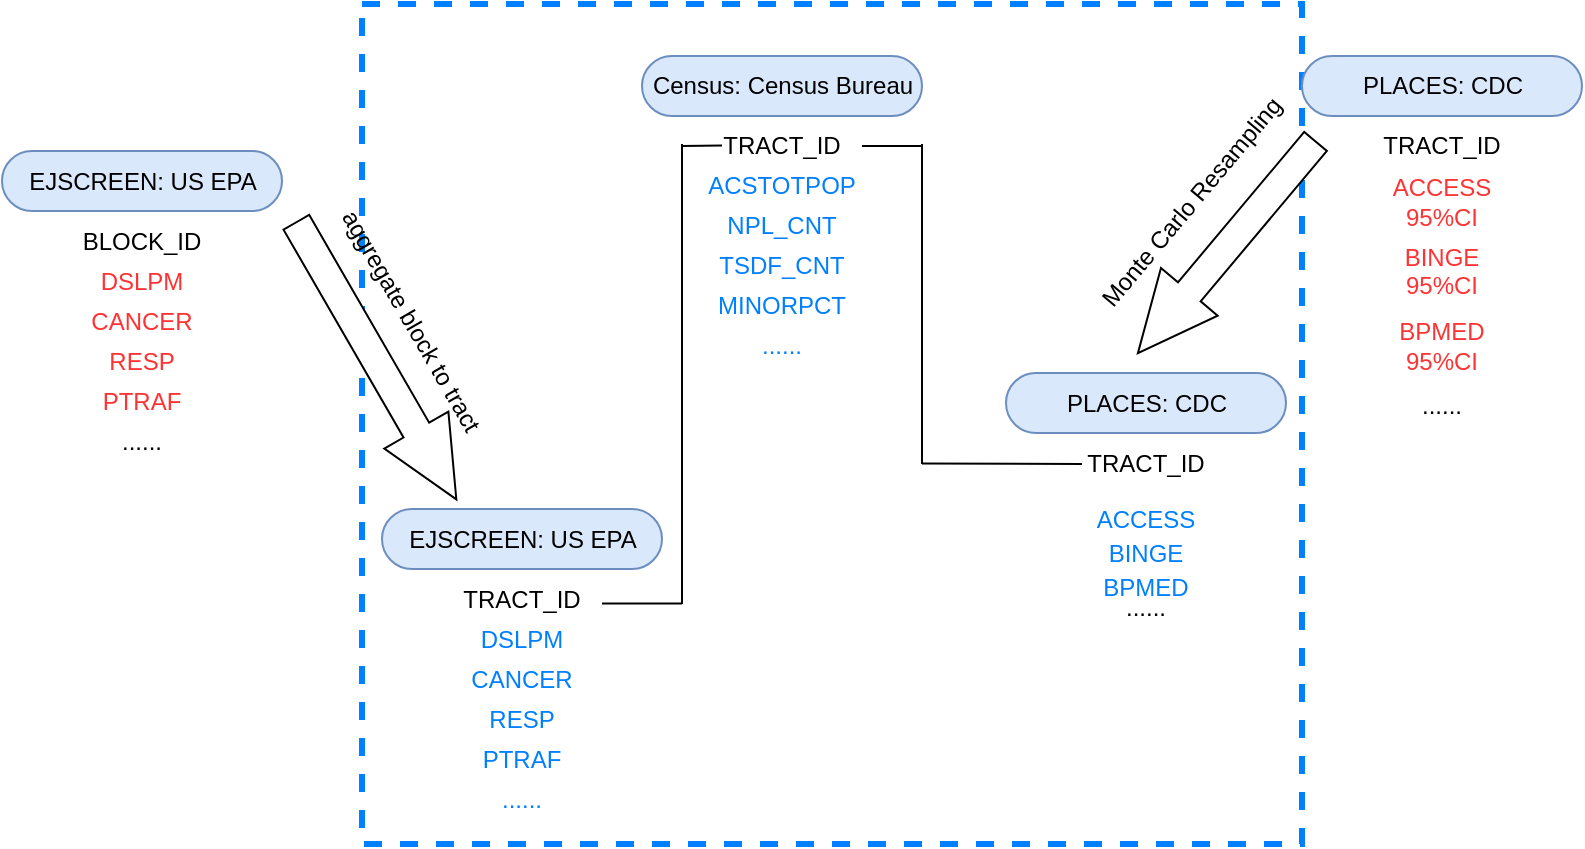 <mxfile version="13.7.9" type="device"><diagram id="LiuTisk163ZEXsbo_X7x" name="Page-1"><mxGraphModel dx="983" dy="1693" grid="1" gridSize="10" guides="1" tooltips="1" connect="1" arrows="1" fold="1" page="1" pageScale="1" pageWidth="850" pageHeight="1100" math="0" shadow="0"><root><mxCell id="0"/><mxCell id="1" parent="0"/><mxCell id="3xpBMIjgypLLTfoVxZDM-65" value="" style="rounded=0;whiteSpace=wrap;html=1;glass=0;fontColor=#007FFF;strokeColor=#007FFF;strokeWidth=3;dashed=1;" vertex="1" parent="1"><mxGeometry x="230" width="470" height="420" as="geometry"/></mxCell><mxCell id="3xpBMIjgypLLTfoVxZDM-5" value="DSLPM" style="text;html=1;strokeColor=none;fillColor=none;align=center;verticalAlign=middle;whiteSpace=wrap;rounded=0;fontColor=#FF3333;" vertex="1" parent="1"><mxGeometry x="100" y="128.5" width="40" height="20" as="geometry"/></mxCell><mxCell id="3xpBMIjgypLLTfoVxZDM-6" value="CANCER" style="text;html=1;strokeColor=none;fillColor=none;align=center;verticalAlign=middle;whiteSpace=wrap;rounded=0;fontColor=#FF3333;" vertex="1" parent="1"><mxGeometry x="100" y="148.5" width="40" height="20" as="geometry"/></mxCell><mxCell id="3xpBMIjgypLLTfoVxZDM-7" value="RESP" style="text;html=1;strokeColor=none;fillColor=none;align=center;verticalAlign=middle;whiteSpace=wrap;rounded=0;fontColor=#FF3333;" vertex="1" parent="1"><mxGeometry x="100" y="168.5" width="40" height="20" as="geometry"/></mxCell><mxCell id="3xpBMIjgypLLTfoVxZDM-8" value="PTRAF" style="text;html=1;strokeColor=none;fillColor=none;align=center;verticalAlign=middle;whiteSpace=wrap;rounded=0;fontColor=#FF3333;" vertex="1" parent="1"><mxGeometry x="100" y="188.5" width="40" height="20" as="geometry"/></mxCell><mxCell id="3xpBMIjgypLLTfoVxZDM-9" value="......" style="text;html=1;strokeColor=none;fillColor=none;align=center;verticalAlign=middle;whiteSpace=wrap;rounded=0;" vertex="1" parent="1"><mxGeometry x="100" y="208.5" width="40" height="20" as="geometry"/></mxCell><mxCell id="3xpBMIjgypLLTfoVxZDM-13" value="ACSTOTPOP" style="text;html=1;strokeColor=none;fillColor=none;align=center;verticalAlign=middle;whiteSpace=wrap;rounded=0;fontColor=#007FFF;" vertex="1" parent="1"><mxGeometry x="420" y="81" width="40" height="20" as="geometry"/></mxCell><mxCell id="3xpBMIjgypLLTfoVxZDM-14" value="NPL_CNT" style="text;html=1;strokeColor=none;fillColor=none;align=center;verticalAlign=middle;whiteSpace=wrap;rounded=0;fontColor=#007FFF;" vertex="1" parent="1"><mxGeometry x="420" y="101" width="40" height="20" as="geometry"/></mxCell><mxCell id="3xpBMIjgypLLTfoVxZDM-15" value="TSDF_CNT" style="text;html=1;strokeColor=none;fillColor=none;align=center;verticalAlign=middle;whiteSpace=wrap;rounded=0;fontColor=#007FFF;" vertex="1" parent="1"><mxGeometry x="420" y="121" width="40" height="20" as="geometry"/></mxCell><mxCell id="3xpBMIjgypLLTfoVxZDM-16" value="MINORPCT" style="text;html=1;strokeColor=none;fillColor=none;align=center;verticalAlign=middle;whiteSpace=wrap;rounded=0;fontColor=#007FFF;" vertex="1" parent="1"><mxGeometry x="420" y="141" width="40" height="20" as="geometry"/></mxCell><mxCell id="3xpBMIjgypLLTfoVxZDM-17" value="......" style="text;html=1;strokeColor=none;fillColor=none;align=center;verticalAlign=middle;whiteSpace=wrap;rounded=0;fontColor=#007FFF;" vertex="1" parent="1"><mxGeometry x="420" y="161" width="40" height="20" as="geometry"/></mxCell><mxCell id="3xpBMIjgypLLTfoVxZDM-21" value="ACCESS 95%CI" style="text;html=1;strokeColor=none;fillColor=none;align=center;verticalAlign=middle;whiteSpace=wrap;rounded=0;glass=1;fontColor=#FF3333;" vertex="1" parent="1"><mxGeometry x="750" y="89" width="40" height="20" as="geometry"/></mxCell><mxCell id="3xpBMIjgypLLTfoVxZDM-22" value="BINGE 95%CI&lt;br&gt;&amp;nbsp;" style="text;html=1;strokeColor=none;fillColor=none;align=center;verticalAlign=middle;whiteSpace=wrap;rounded=0;glass=1;fontColor=#FF3333;" vertex="1" parent="1"><mxGeometry x="750" y="131" width="40" height="20" as="geometry"/></mxCell><mxCell id="3xpBMIjgypLLTfoVxZDM-23" value="BPMED&lt;br&gt;95%CI" style="text;html=1;strokeColor=none;fillColor=none;align=center;verticalAlign=middle;whiteSpace=wrap;rounded=0;glass=1;fontColor=#FF3333;" vertex="1" parent="1"><mxGeometry x="750" y="161" width="40" height="20" as="geometry"/></mxCell><mxCell id="3xpBMIjgypLLTfoVxZDM-25" value="......" style="text;html=1;strokeColor=none;fillColor=none;align=center;verticalAlign=middle;whiteSpace=wrap;rounded=0;glass=1;" vertex="1" parent="1"><mxGeometry x="750" y="191" width="40" height="20" as="geometry"/></mxCell><mxCell id="3xpBMIjgypLLTfoVxZDM-27" value="TRACT_ID" style="text;html=1;strokeColor=none;fillColor=none;align=center;verticalAlign=middle;whiteSpace=wrap;rounded=0;glass=1;" vertex="1" parent="1"><mxGeometry x="750" y="61" width="40" height="20" as="geometry"/></mxCell><mxCell id="3xpBMIjgypLLTfoVxZDM-28" value="TRACT_ID" style="text;html=1;strokeColor=none;fillColor=none;align=center;verticalAlign=middle;whiteSpace=wrap;rounded=0;glass=1;" vertex="1" parent="1"><mxGeometry x="420" y="61" width="40" height="20" as="geometry"/></mxCell><mxCell id="3xpBMIjgypLLTfoVxZDM-29" value="BLOCK_ID" style="text;html=1;strokeColor=none;fillColor=none;align=center;verticalAlign=middle;whiteSpace=wrap;rounded=0;glass=1;" vertex="1" parent="1"><mxGeometry x="100" y="108.5" width="40" height="20" as="geometry"/></mxCell><mxCell id="3xpBMIjgypLLTfoVxZDM-30" value="&lt;span style=&quot;text-align: left&quot;&gt;EJSCREEN: US EPA&lt;/span&gt;" style="html=1;dashed=0;whitespace=wrap;shape=mxgraph.dfd.start;glass=1;fillColor=#dae8fc;strokeColor=#6c8ebf;" vertex="1" parent="1"><mxGeometry x="50" y="73.5" width="140" height="30" as="geometry"/></mxCell><mxCell id="3xpBMIjgypLLTfoVxZDM-31" value="&lt;span style=&quot;text-align: left&quot;&gt;Census: Census Bureau&lt;/span&gt;" style="html=1;dashed=0;whitespace=wrap;shape=mxgraph.dfd.start;glass=1;fillColor=#dae8fc;strokeColor=#6c8ebf;" vertex="1" parent="1"><mxGeometry x="370" y="26" width="140" height="30" as="geometry"/></mxCell><mxCell id="3xpBMIjgypLLTfoVxZDM-32" value="&lt;span style=&quot;text-align: left&quot;&gt;PLACES: CDC&lt;/span&gt;" style="html=1;dashed=0;whitespace=wrap;shape=mxgraph.dfd.start;glass=1;fillColor=#dae8fc;strokeColor=#6c8ebf;" vertex="1" parent="1"><mxGeometry x="700" y="26" width="140" height="30" as="geometry"/></mxCell><mxCell id="3xpBMIjgypLLTfoVxZDM-36" value="" style="html=1;shadow=0;dashed=0;align=center;verticalAlign=middle;shape=mxgraph.arrows2.arrow;dy=0.6;dx=40;notch=0;glass=1;rotation=60;" vertex="1" parent="1"><mxGeometry x="157.17" y="159.91" width="160" height="37" as="geometry"/></mxCell><mxCell id="3xpBMIjgypLLTfoVxZDM-37" value="aggregate block to tract" style="text;html=1;strokeColor=none;fillColor=none;align=center;verticalAlign=middle;whiteSpace=wrap;rounded=0;glass=1;rotation=60;" vertex="1" parent="1"><mxGeometry x="180" y="148.5" width="150" height="20" as="geometry"/></mxCell><mxCell id="3xpBMIjgypLLTfoVxZDM-38" value="DSLPM" style="text;html=1;strokeColor=none;fillColor=none;align=center;verticalAlign=middle;whiteSpace=wrap;rounded=0;fontColor=#007FFF;" vertex="1" parent="1"><mxGeometry x="290" y="307.5" width="40" height="20" as="geometry"/></mxCell><mxCell id="3xpBMIjgypLLTfoVxZDM-39" value="CANCER" style="text;html=1;strokeColor=none;fillColor=none;align=center;verticalAlign=middle;whiteSpace=wrap;rounded=0;fontColor=#007FFF;" vertex="1" parent="1"><mxGeometry x="290" y="327.5" width="40" height="20" as="geometry"/></mxCell><mxCell id="3xpBMIjgypLLTfoVxZDM-40" value="RESP" style="text;html=1;strokeColor=none;fillColor=none;align=center;verticalAlign=middle;whiteSpace=wrap;rounded=0;fontColor=#007FFF;" vertex="1" parent="1"><mxGeometry x="290" y="347.5" width="40" height="20" as="geometry"/></mxCell><mxCell id="3xpBMIjgypLLTfoVxZDM-41" value="PTRAF" style="text;html=1;strokeColor=none;fillColor=none;align=center;verticalAlign=middle;whiteSpace=wrap;rounded=0;fontColor=#007FFF;" vertex="1" parent="1"><mxGeometry x="290" y="367.5" width="40" height="20" as="geometry"/></mxCell><mxCell id="3xpBMIjgypLLTfoVxZDM-42" value="......" style="text;html=1;strokeColor=none;fillColor=none;align=center;verticalAlign=middle;whiteSpace=wrap;rounded=0;fontColor=#007FFF;" vertex="1" parent="1"><mxGeometry x="290" y="387.5" width="40" height="20" as="geometry"/></mxCell><mxCell id="3xpBMIjgypLLTfoVxZDM-43" value="TRACT_ID" style="text;html=1;strokeColor=none;fillColor=none;align=center;verticalAlign=middle;whiteSpace=wrap;rounded=0;glass=1;" vertex="1" parent="1"><mxGeometry x="290" y="287.5" width="40" height="20" as="geometry"/></mxCell><mxCell id="3xpBMIjgypLLTfoVxZDM-44" value="&lt;span style=&quot;text-align: left&quot;&gt;EJSCREEN: US EPA&lt;/span&gt;" style="html=1;dashed=0;whitespace=wrap;shape=mxgraph.dfd.start;glass=1;fillColor=#dae8fc;strokeColor=#6c8ebf;" vertex="1" parent="1"><mxGeometry x="240" y="252.5" width="140" height="30" as="geometry"/></mxCell><mxCell id="3xpBMIjgypLLTfoVxZDM-45" value="" style="endArrow=none;html=1;fontColor=#007FFF;" edge="1" parent="1"><mxGeometry width="50" height="50" relative="1" as="geometry"><mxPoint x="350" y="299.76" as="sourcePoint"/><mxPoint x="390" y="299.76" as="targetPoint"/></mxGeometry></mxCell><mxCell id="3xpBMIjgypLLTfoVxZDM-46" value="" style="endArrow=none;html=1;fontColor=#007FFF;" edge="1" parent="1"><mxGeometry width="50" height="50" relative="1" as="geometry"><mxPoint x="390" y="300" as="sourcePoint"/><mxPoint x="390" y="70" as="targetPoint"/></mxGeometry></mxCell><mxCell id="3xpBMIjgypLLTfoVxZDM-47" value="" style="endArrow=none;html=1;fontColor=#007FFF;" edge="1" parent="1"><mxGeometry width="50" height="50" relative="1" as="geometry"><mxPoint x="390" y="71" as="sourcePoint"/><mxPoint x="410" y="70.76" as="targetPoint"/></mxGeometry></mxCell><mxCell id="3xpBMIjgypLLTfoVxZDM-48" value="" style="endArrow=none;html=1;fontColor=#007FFF;" edge="1" parent="1"><mxGeometry width="50" height="50" relative="1" as="geometry"><mxPoint x="510" y="230" as="sourcePoint"/><mxPoint x="510" y="70" as="targetPoint"/></mxGeometry></mxCell><mxCell id="3xpBMIjgypLLTfoVxZDM-49" value="" style="endArrow=none;html=1;fontColor=#007FFF;" edge="1" parent="1"><mxGeometry width="50" height="50" relative="1" as="geometry"><mxPoint x="480" y="70.95" as="sourcePoint"/><mxPoint x="510" y="71" as="targetPoint"/></mxGeometry></mxCell><mxCell id="3xpBMIjgypLLTfoVxZDM-54" value="" style="endArrow=none;html=1;fontColor=#007FFF;" edge="1" parent="1"><mxGeometry width="50" height="50" relative="1" as="geometry"><mxPoint x="510" y="229.71" as="sourcePoint"/><mxPoint x="590" y="230" as="targetPoint"/></mxGeometry></mxCell><mxCell id="3xpBMIjgypLLTfoVxZDM-56" value="ACCESS" style="text;html=1;strokeColor=none;fillColor=none;align=center;verticalAlign=middle;whiteSpace=wrap;rounded=0;glass=1;fontColor=#007FFF;" vertex="1" parent="1"><mxGeometry x="602" y="247.5" width="40" height="20" as="geometry"/></mxCell><mxCell id="3xpBMIjgypLLTfoVxZDM-57" value="BINGE&lt;br&gt;&amp;nbsp;" style="text;html=1;strokeColor=none;fillColor=none;align=center;verticalAlign=middle;whiteSpace=wrap;rounded=0;glass=1;fontColor=#007FFF;" vertex="1" parent="1"><mxGeometry x="602" y="272" width="40" height="20" as="geometry"/></mxCell><mxCell id="3xpBMIjgypLLTfoVxZDM-58" value="BPMED" style="text;html=1;strokeColor=none;fillColor=none;align=center;verticalAlign=middle;whiteSpace=wrap;rounded=0;glass=1;fontColor=#007FFF;" vertex="1" parent="1"><mxGeometry x="602" y="282" width="40" height="20" as="geometry"/></mxCell><mxCell id="3xpBMIjgypLLTfoVxZDM-59" value="......" style="text;html=1;strokeColor=none;fillColor=none;align=center;verticalAlign=middle;whiteSpace=wrap;rounded=0;glass=1;" vertex="1" parent="1"><mxGeometry x="602" y="292" width="40" height="20" as="geometry"/></mxCell><mxCell id="3xpBMIjgypLLTfoVxZDM-60" value="TRACT_ID" style="text;html=1;strokeColor=none;fillColor=none;align=center;verticalAlign=middle;whiteSpace=wrap;rounded=0;glass=1;" vertex="1" parent="1"><mxGeometry x="602" y="219.5" width="40" height="20" as="geometry"/></mxCell><mxCell id="3xpBMIjgypLLTfoVxZDM-61" value="&lt;span style=&quot;text-align: left&quot;&gt;PLACES: CDC&lt;/span&gt;" style="html=1;dashed=0;whitespace=wrap;shape=mxgraph.dfd.start;glass=1;fillColor=#dae8fc;strokeColor=#6c8ebf;" vertex="1" parent="1"><mxGeometry x="552" y="184.5" width="140" height="30" as="geometry"/></mxCell><mxCell id="3xpBMIjgypLLTfoVxZDM-62" value="" style="html=1;shadow=0;dashed=0;align=center;verticalAlign=middle;shape=mxgraph.arrows2.arrow;dy=0.6;dx=40;notch=0;glass=1;rotation=-230;" vertex="1" parent="1"><mxGeometry x="593.26" y="103.14" width="138.21" height="37" as="geometry"/></mxCell><mxCell id="3xpBMIjgypLLTfoVxZDM-63" value="Monte Carlo Resampling" style="text;html=1;strokeColor=none;fillColor=none;align=center;verticalAlign=middle;whiteSpace=wrap;rounded=0;glass=1;rotation=-50;" vertex="1" parent="1"><mxGeometry x="570" y="89" width="150" height="20" as="geometry"/></mxCell></root></mxGraphModel></diagram></mxfile>